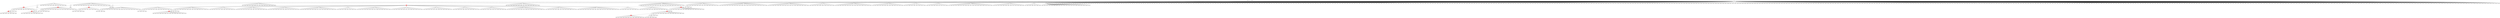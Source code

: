 digraph g {
	"58" -> "59";
	"59" [color=indianred1, style=filled, label="31"];
	"57" -> "58";
	"58" [label="11"];
	"56" -> "57";
	"57" [color=indianred1, style=filled, label="2"];
	"55" -> "56";
	"56" [label="31"];
	"47" -> "48";
	"48" [color=indianred1, style=filled, label="39"];
	"46" -> "47";
	"47" [label="8"];
	"46" -> "49";
	"49" [label="38"];
	"45" -> "46";
	"46" [color=indianred1, style=filled, label="16"];
	"44" -> "45";
	"45" [label="39"];
	"40" -> "41";
	"41" [label="1"];
	"39" -> "40";
	"40" [color=indianred1, style=filled, label="49"];
	"38" -> "39";
	"39" [label="13"];
	"35" -> "36";
	"36" [label="36"];
	"26" -> "27";
	"27" [label="35"];
	"16" -> "17";
	"17" [color=indianred1, style=filled, label="20"];
	"15" -> "16";
	"16" [label="6"];
	"14" -> "15";
	"15" [label="20"];
	"14" -> "18";
	"18" [label="14"];
	"14" -> "19";
	"19" [label="9"];
	"14" -> "20";
	"20" [label="33"];
	"14" -> "21";
	"21" [label="47"];
	"14" -> "22";
	"22" [label="26"];
	"14" -> "23";
	"23" [label="46"];
	"14" -> "24";
	"24" [label="17"];
	"14" -> "25";
	"25" [label="44"];
	"14" -> "26";
	"26" [label="50"];
	"14" -> "28";
	"28" [label="22"];
	"14" -> "29";
	"29" [label="45"];
	"14" -> "30";
	"30" [label="43"];
	"14" -> "31";
	"31" [label="18"];
	"14" -> "32";
	"32" [label="28"];
	"14" -> "33";
	"33" [label="23"];
	"14" -> "34";
	"34" [label="29"];
	"14" -> "35";
	"35" [label="30"];
	"13" -> "14";
	"14" [color=indianred1, style=filled, label="27"];
	"10" -> "11";
	"11" [color=indianred1, style=filled, label="37"];
	"10" -> "12";
	"12" [label="42"];
	"9" -> "10";
	"10" [label="4"];
	"8" -> "9";
	"9" [color=indianred1, style=filled, label="5"];
	"7" -> "8";
	"8" [label="37"];
	"6" -> "7";
	"7" [color=indianred1, style=filled, label="19"];
	"5" -> "6";
	"6" [label="5"];
	"3" -> "4";
	"4" [label="7"];
	"0" -> "1";
	"1" [label="48"];
	"0" -> "2";
	"2" [label="24"];
	"0" -> "3";
	"3" [label="12"];
	"0" -> "5";
	"5" [label="19"];
	"0" -> "13";
	"13" [label="27"];
	"0" -> "37";
	"37" [label="21"];
	"0" -> "38";
	"38" [label="49"];
	"0" -> "42";
	"42" [label="41"];
	"0" -> "43";
	"43" [label="25"];
	"0" -> "44";
	"44" [label="16"];
	"0" -> "50";
	"50" [label="3"];
	"0" -> "51";
	"51" [label="34"];
	"0" -> "52";
	"52" [label="40"];
	"0" -> "53";
	"53" [label="32"];
	"0" -> "54";
	"54" [label="15"];
	"0" -> "55";
	"55" [label="2"];
	"0" -> "60";
	"60" [label="10"];
	"0" [label="germline"];
	"0" -> "cell1";
	"cell1" [shape=box];
	"54" -> "cell2";
	"cell2" [shape=box];
	"0" -> "cell3";
	"cell3" [shape=box];
	"43" -> "cell4";
	"cell4" [shape=box];
	"8" -> "cell5";
	"cell5" [shape=box];
	"0" -> "cell6";
	"cell6" [shape=box];
	"0" -> "cell7";
	"cell7" [shape=box];
	"2" -> "cell8";
	"cell8" [shape=box];
	"0" -> "cell9";
	"cell9" [shape=box];
	"0" -> "cell10";
	"cell10" [shape=box];
	"0" -> "cell11";
	"cell11" [shape=box];
	"0" -> "cell12";
	"cell12" [shape=box];
	"0" -> "cell13";
	"cell13" [shape=box];
	"2" -> "cell14";
	"cell14" [shape=box];
	"0" -> "cell15";
	"cell15" [shape=box];
	"19" -> "cell16";
	"cell16" [shape=box];
	"24" -> "cell17";
	"cell17" [shape=box];
	"23" -> "cell18";
	"cell18" [shape=box];
	"9" -> "cell19";
	"cell19" [shape=box];
	"18" -> "cell20";
	"cell20" [shape=box];
	"31" -> "cell21";
	"cell21" [shape=box];
	"11" -> "cell22";
	"cell22" [shape=box];
	"12" -> "cell23";
	"cell23" [shape=box];
	"19" -> "cell24";
	"cell24" [shape=box];
	"0" -> "cell25";
	"cell25" [shape=box];
	"30" -> "cell26";
	"cell26" [shape=box];
	"0" -> "cell27";
	"cell27" [shape=box];
	"18" -> "cell28";
	"cell28" [shape=box];
	"0" -> "cell29";
	"cell29" [shape=box];
	"0" -> "cell30";
	"cell30" [shape=box];
	"0" -> "cell31";
	"cell31" [shape=box];
	"0" -> "cell32";
	"cell32" [shape=box];
	"5" -> "cell33";
	"cell33" [shape=box];
	"0" -> "cell34";
	"cell34" [shape=box];
	"35" -> "cell35";
	"cell35" [shape=box];
	"0" -> "cell36";
	"cell36" [shape=box];
	"0" -> "cell37";
	"cell37" [shape=box];
	"0" -> "cell38";
	"cell38" [shape=box];
	"0" -> "cell39";
	"cell39" [shape=box];
	"30" -> "cell40";
	"cell40" [shape=box];
	"0" -> "cell41";
	"cell41" [shape=box];
	"0" -> "cell42";
	"cell42" [shape=box];
	"0" -> "cell43";
	"cell43" [shape=box];
	"15" -> "cell44";
	"cell44" [shape=box];
	"50" -> "cell45";
	"cell45" [shape=box];
	"0" -> "cell46";
	"cell46" [shape=box];
	"0" -> "cell47";
	"cell47" [shape=box];
	"0" -> "cell48";
	"cell48" [shape=box];
	"53" -> "cell49";
	"cell49" [shape=box];
	"29" -> "cell50";
	"cell50" [shape=box];
	"0" -> "cell51";
	"cell51" [shape=box];
	"24" -> "cell52";
	"cell52" [shape=box];
	"0" -> "cell53";
	"cell53" [shape=box];
	"0" -> "cell54";
	"cell54" [shape=box];
	"36" -> "cell55";
	"cell55" [shape=box];
	"30" -> "cell56";
	"cell56" [shape=box];
	"0" -> "cell57";
	"cell57" [shape=box];
	"51" -> "cell58";
	"cell58" [shape=box];
	"0" -> "cell59";
	"cell59" [shape=box];
	"0" -> "cell60";
	"cell60" [shape=box];
	"0" -> "cell61";
	"cell61" [shape=box];
	"0" -> "cell62";
	"cell62" [shape=box];
	"34" -> "cell63";
	"cell63" [shape=box];
	"0" -> "cell64";
	"cell64" [shape=box];
	"0" -> "cell65";
	"cell65" [shape=box];
	"17" -> "cell66";
	"cell66" [shape=box];
	"18" -> "cell67";
	"cell67" [shape=box];
	"60" -> "cell68";
	"cell68" [shape=box];
	"47" -> "cell69";
	"cell69" [shape=box];
	"0" -> "cell70";
	"cell70" [shape=box];
	"52" -> "cell71";
	"cell71" [shape=box];
	"0" -> "cell72";
	"cell72" [shape=box];
	"5" -> "cell73";
	"cell73" [shape=box];
	"3" -> "cell74";
	"cell74" [shape=box];
	"34" -> "cell75";
	"cell75" [shape=box];
	"0" -> "cell76";
	"cell76" [shape=box];
	"0" -> "cell77";
	"cell77" [shape=box];
	"38" -> "cell78";
	"cell78" [shape=box];
	"42" -> "cell79";
	"cell79" [shape=box];
	"44" -> "cell80";
	"cell80" [shape=box];
	"0" -> "cell81";
	"cell81" [shape=box];
	"0" -> "cell82";
	"cell82" [shape=box];
	"0" -> "cell83";
	"cell83" [shape=box];
	"17" -> "cell84";
	"cell84" [shape=box];
	"0" -> "cell85";
	"cell85" [shape=box];
	"52" -> "cell86";
	"cell86" [shape=box];
	"0" -> "cell87";
	"cell87" [shape=box];
	"21" -> "cell88";
	"cell88" [shape=box];
	"0" -> "cell89";
	"cell89" [shape=box];
	"16" -> "cell90";
	"cell90" [shape=box];
	"30" -> "cell91";
	"cell91" [shape=box];
	"21" -> "cell92";
	"cell92" [shape=box];
	"57" -> "cell93";
	"cell93" [shape=box];
	"0" -> "cell94";
	"cell94" [shape=box];
	"42" -> "cell95";
	"cell95" [shape=box];
	"31" -> "cell96";
	"cell96" [shape=box];
	"13" -> "cell97";
	"cell97" [shape=box];
	"0" -> "cell98";
	"cell98" [shape=box];
	"26" -> "cell99";
	"cell99" [shape=box];
	"0" -> "cell100";
	"cell100" [shape=box];
	"5" -> "cell101";
	"cell101" [shape=box];
	"5" -> "cell102";
	"cell102" [shape=box];
	"0" -> "cell103";
	"cell103" [shape=box];
	"16" -> "cell104";
	"cell104" [shape=box];
	"23" -> "cell105";
	"cell105" [shape=box];
	"0" -> "cell106";
	"cell106" [shape=box];
	"16" -> "cell107";
	"cell107" [shape=box];
	"32" -> "cell108";
	"cell108" [shape=box];
	"60" -> "cell109";
	"cell109" [shape=box];
	"1" -> "cell110";
	"cell110" [shape=box];
	"13" -> "cell111";
	"cell111" [shape=box];
	"53" -> "cell112";
	"cell112" [shape=box];
	"31" -> "cell113";
	"cell113" [shape=box];
	"15" -> "cell114";
	"cell114" [shape=box];
	"0" -> "cell115";
	"cell115" [shape=box];
	"0" -> "cell116";
	"cell116" [shape=box];
	"0" -> "cell117";
	"cell117" [shape=box];
	"35" -> "cell118";
	"cell118" [shape=box];
	"0" -> "cell119";
	"cell119" [shape=box];
	"22" -> "cell120";
	"cell120" [shape=box];
	"27" -> "cell121";
	"cell121" [shape=box];
	"48" -> "cell122";
	"cell122" [shape=box];
	"0" -> "cell123";
	"cell123" [shape=box];
	"1" -> "cell124";
	"cell124" [shape=box];
	"60" -> "cell125";
	"cell125" [shape=box];
	"0" -> "cell126";
	"cell126" [shape=box];
	"0" -> "cell127";
	"cell127" [shape=box];
	"0" -> "cell128";
	"cell128" [shape=box];
	"0" -> "cell129";
	"cell129" [shape=box];
	"0" -> "cell130";
	"cell130" [shape=box];
	"19" -> "cell131";
	"cell131" [shape=box];
	"23" -> "cell132";
	"cell132" [shape=box];
	"0" -> "cell133";
	"cell133" [shape=box];
	"43" -> "cell134";
	"cell134" [shape=box];
	"5" -> "cell135";
	"cell135" [shape=box];
	"0" -> "cell136";
	"cell136" [shape=box];
	"0" -> "cell137";
	"cell137" [shape=box];
	"0" -> "cell138";
	"cell138" [shape=box];
	"0" -> "cell139";
	"cell139" [shape=box];
	"19" -> "cell140";
	"cell140" [shape=box];
	"46" -> "cell141";
	"cell141" [shape=box];
	"52" -> "cell142";
	"cell142" [shape=box];
	"0" -> "cell143";
	"cell143" [shape=box];
	"26" -> "cell144";
	"cell144" [shape=box];
	"0" -> "cell145";
	"cell145" [shape=box];
	"20" -> "cell146";
	"cell146" [shape=box];
	"0" -> "cell147";
	"cell147" [shape=box];
	"9" -> "cell148";
	"cell148" [shape=box];
	"0" -> "cell149";
	"cell149" [shape=box];
	"0" -> "cell150";
	"cell150" [shape=box];
	"0" -> "cell151";
	"cell151" [shape=box];
	"7" -> "cell152";
	"cell152" [shape=box];
	"60" -> "cell153";
	"cell153" [shape=box];
	"0" -> "cell154";
	"cell154" [shape=box];
	"0" -> "cell155";
	"cell155" [shape=box];
	"0" -> "cell156";
	"cell156" [shape=box];
	"34" -> "cell157";
	"cell157" [shape=box];
	"48" -> "cell158";
	"cell158" [shape=box];
	"0" -> "cell159";
	"cell159" [shape=box];
	"0" -> "cell160";
	"cell160" [shape=box];
	"58" -> "cell161";
	"cell161" [shape=box];
	"0" -> "cell162";
	"cell162" [shape=box];
	"46" -> "cell163";
	"cell163" [shape=box];
	"60" -> "cell164";
	"cell164" [shape=box];
	"23" -> "cell165";
	"cell165" [shape=box];
	"35" -> "cell166";
	"cell166" [shape=box];
	"0" -> "cell167";
	"cell167" [shape=box];
	"29" -> "cell168";
	"cell168" [shape=box];
	"32" -> "cell169";
	"cell169" [shape=box];
	"0" -> "cell170";
	"cell170" [shape=box];
	"11" -> "cell171";
	"cell171" [shape=box];
	"30" -> "cell172";
	"cell172" [shape=box];
	"44" -> "cell173";
	"cell173" [shape=box];
	"0" -> "cell174";
	"cell174" [shape=box];
	"50" -> "cell175";
	"cell175" [shape=box];
	"19" -> "cell176";
	"cell176" [shape=box];
	"29" -> "cell177";
	"cell177" [shape=box];
	"1" -> "cell178";
	"cell178" [shape=box];
	"0" -> "cell179";
	"cell179" [shape=box];
	"37" -> "cell180";
	"cell180" [shape=box];
	"53" -> "cell181";
	"cell181" [shape=box];
	"0" -> "cell182";
	"cell182" [shape=box];
	"22" -> "cell183";
	"cell183" [shape=box];
	"25" -> "cell184";
	"cell184" [shape=box];
	"60" -> "cell185";
	"cell185" [shape=box];
	"0" -> "cell186";
	"cell186" [shape=box];
	"20" -> "cell187";
	"cell187" [shape=box];
	"0" -> "cell188";
	"cell188" [shape=box];
	"0" -> "cell189";
	"cell189" [shape=box];
	"0" -> "cell190";
	"cell190" [shape=box];
	"51" -> "cell191";
	"cell191" [shape=box];
	"0" -> "cell192";
	"cell192" [shape=box];
	"0" -> "cell193";
	"cell193" [shape=box];
	"0" -> "cell194";
	"cell194" [shape=box];
	"12" -> "cell195";
	"cell195" [shape=box];
	"55" -> "cell196";
	"cell196" [shape=box];
	"0" -> "cell197";
	"cell197" [shape=box];
	"0" -> "cell198";
	"cell198" [shape=box];
	"59" -> "cell199";
	"cell199" [shape=box];
	"0" -> "cell200";
	"cell200" [shape=box];
	"31" -> "cell201";
	"cell201" [shape=box];
	"0" -> "cell202";
	"cell202" [shape=box];
	"15" -> "cell203";
	"cell203" [shape=box];
	"35" -> "cell204";
	"cell204" [shape=box];
	"38" -> "cell205";
	"cell205" [shape=box];
	"0" -> "cell206";
	"cell206" [shape=box];
	"24" -> "cell207";
	"cell207" [shape=box];
	"0" -> "cell208";
	"cell208" [shape=box];
	"21" -> "cell209";
	"cell209" [shape=box];
	"44" -> "cell210";
	"cell210" [shape=box];
	"0" -> "cell211";
	"cell211" [shape=box];
	"52" -> "cell212";
	"cell212" [shape=box];
	"0" -> "cell213";
	"cell213" [shape=box];
	"35" -> "cell214";
	"cell214" [shape=box];
	"0" -> "cell215";
	"cell215" [shape=box];
	"0" -> "cell216";
	"cell216" [shape=box];
	"0" -> "cell217";
	"cell217" [shape=box];
	"0" -> "cell218";
	"cell218" [shape=box];
	"0" -> "cell219";
	"cell219" [shape=box];
	"0" -> "cell220";
	"cell220" [shape=box];
	"18" -> "cell221";
	"cell221" [shape=box];
	"0" -> "cell222";
	"cell222" [shape=box];
	"0" -> "cell223";
	"cell223" [shape=box];
	"5" -> "cell224";
	"cell224" [shape=box];
	"0" -> "cell225";
	"cell225" [shape=box];
	"0" -> "cell226";
	"cell226" [shape=box];
	"0" -> "cell227";
	"cell227" [shape=box];
	"20" -> "cell228";
	"cell228" [shape=box];
	"40" -> "cell229";
	"cell229" [shape=box];
	"0" -> "cell230";
	"cell230" [shape=box];
	"9" -> "cell231";
	"cell231" [shape=box];
	"0" -> "cell232";
	"cell232" [shape=box];
	"0" -> "cell233";
	"cell233" [shape=box];
	"0" -> "cell234";
	"cell234" [shape=box];
	"40" -> "cell235";
	"cell235" [shape=box];
	"26" -> "cell236";
	"cell236" [shape=box];
	"0" -> "cell237";
	"cell237" [shape=box];
	"0" -> "cell238";
	"cell238" [shape=box];
	"34" -> "cell239";
	"cell239" [shape=box];
	"30" -> "cell240";
	"cell240" [shape=box];
	"0" -> "cell241";
	"cell241" [shape=box];
	"32" -> "cell242";
	"cell242" [shape=box];
	"0" -> "cell243";
	"cell243" [shape=box];
	"0" -> "cell244";
	"cell244" [shape=box];
	"0" -> "cell245";
	"cell245" [shape=box];
	"0" -> "cell246";
	"cell246" [shape=box];
	"0" -> "cell247";
	"cell247" [shape=box];
	"30" -> "cell248";
	"cell248" [shape=box];
	"0" -> "cell249";
	"cell249" [shape=box];
	"0" -> "cell250";
	"cell250" [shape=box];
	"0" -> "cell251";
	"cell251" [shape=box];
	"0" -> "cell252";
	"cell252" [shape=box];
	"0" -> "cell253";
	"cell253" [shape=box];
	"3" -> "cell254";
	"cell254" [shape=box];
	"2" -> "cell255";
	"cell255" [shape=box];
	"26" -> "cell256";
	"cell256" [shape=box];
	"7" -> "cell257";
	"cell257" [shape=box];
	"24" -> "cell258";
	"cell258" [shape=box];
	"15" -> "cell259";
	"cell259" [shape=box];
	"0" -> "cell260";
	"cell260" [shape=box];
	"7" -> "cell261";
	"cell261" [shape=box];
	"0" -> "cell262";
	"cell262" [shape=box];
	"0" -> "cell263";
	"cell263" [shape=box];
	"9" -> "cell264";
	"cell264" [shape=box];
	"0" -> "cell265";
	"cell265" [shape=box];
	"0" -> "cell266";
	"cell266" [shape=box];
	"0" -> "cell267";
	"cell267" [shape=box];
	"0" -> "cell268";
	"cell268" [shape=box];
	"0" -> "cell269";
	"cell269" [shape=box];
	"0" -> "cell270";
	"cell270" [shape=box];
	"0" -> "cell271";
	"cell271" [shape=box];
	"1" -> "cell272";
	"cell272" [shape=box];
	"17" -> "cell273";
	"cell273" [shape=box];
	"0" -> "cell274";
	"cell274" [shape=box];
	"33" -> "cell275";
	"cell275" [shape=box];
	"0" -> "cell276";
	"cell276" [shape=box];
	"18" -> "cell277";
	"cell277" [shape=box];
	"0" -> "cell278";
	"cell278" [shape=box];
	"30" -> "cell279";
	"cell279" [shape=box];
	"33" -> "cell280";
	"cell280" [shape=box];
	"0" -> "cell281";
	"cell281" [shape=box];
	"0" -> "cell282";
	"cell282" [shape=box];
	"17" -> "cell283";
	"cell283" [shape=box];
	"0" -> "cell284";
	"cell284" [shape=box];
	"25" -> "cell285";
	"cell285" [shape=box];
	"0" -> "cell286";
	"cell286" [shape=box];
	"2" -> "cell287";
	"cell287" [shape=box];
	"57" -> "cell288";
	"cell288" [shape=box];
	"0" -> "cell289";
	"cell289" [shape=box];
	"0" -> "cell290";
	"cell290" [shape=box];
	"19" -> "cell291";
	"cell291" [shape=box];
	"23" -> "cell292";
	"cell292" [shape=box];
	"0" -> "cell293";
	"cell293" [shape=box];
	"6" -> "cell294";
	"cell294" [shape=box];
	"0" -> "cell295";
	"cell295" [shape=box];
	"52" -> "cell296";
	"cell296" [shape=box];
	"0" -> "cell297";
	"cell297" [shape=box];
	"46" -> "cell298";
	"cell298" [shape=box];
	"0" -> "cell299";
	"cell299" [shape=box];
	"9" -> "cell300";
	"cell300" [shape=box];
	"40" -> "cell301";
	"cell301" [shape=box];
	"28" -> "cell302";
	"cell302" [shape=box];
	"7" -> "cell303";
	"cell303" [shape=box];
	"51" -> "cell304";
	"cell304" [shape=box];
	"0" -> "cell305";
	"cell305" [shape=box];
	"50" -> "cell306";
	"cell306" [shape=box];
	"11" -> "cell307";
	"cell307" [shape=box];
	"0" -> "cell308";
	"cell308" [shape=box];
	"0" -> "cell309";
	"cell309" [shape=box];
	"0" -> "cell310";
	"cell310" [shape=box];
	"0" -> "cell311";
	"cell311" [shape=box];
	"0" -> "cell312";
	"cell312" [shape=box];
	"50" -> "cell313";
	"cell313" [shape=box];
	"55" -> "cell314";
	"cell314" [shape=box];
	"0" -> "cell315";
	"cell315" [shape=box];
	"13" -> "cell316";
	"cell316" [shape=box];
	"0" -> "cell317";
	"cell317" [shape=box];
	"0" -> "cell318";
	"cell318" [shape=box];
	"0" -> "cell319";
	"cell319" [shape=box];
	"0" -> "cell320";
	"cell320" [shape=box];
	"17" -> "cell321";
	"cell321" [shape=box];
	"0" -> "cell322";
	"cell322" [shape=box];
	"19" -> "cell323";
	"cell323" [shape=box];
	"11" -> "cell324";
	"cell324" [shape=box];
	"53" -> "cell325";
	"cell325" [shape=box];
	"0" -> "cell326";
	"cell326" [shape=box];
	"22" -> "cell327";
	"cell327" [shape=box];
	"0" -> "cell328";
	"cell328" [shape=box];
	"11" -> "cell329";
	"cell329" [shape=box];
	"13" -> "cell330";
	"cell330" [shape=box];
	"19" -> "cell331";
	"cell331" [shape=box];
	"0" -> "cell332";
	"cell332" [shape=box];
	"51" -> "cell333";
	"cell333" [shape=box];
	"35" -> "cell334";
	"cell334" [shape=box];
	"16" -> "cell335";
	"cell335" [shape=box];
	"0" -> "cell336";
	"cell336" [shape=box];
	"26" -> "cell337";
	"cell337" [shape=box];
	"0" -> "cell338";
	"cell338" [shape=box];
	"57" -> "cell339";
	"cell339" [shape=box];
	"34" -> "cell340";
	"cell340" [shape=box];
	"52" -> "cell341";
	"cell341" [shape=box];
	"0" -> "cell342";
	"cell342" [shape=box];
	"28" -> "cell343";
	"cell343" [shape=box];
	"0" -> "cell344";
	"cell344" [shape=box];
	"5" -> "cell345";
	"cell345" [shape=box];
	"7" -> "cell346";
	"cell346" [shape=box];
	"19" -> "cell347";
	"cell347" [shape=box];
	"46" -> "cell348";
	"cell348" [shape=box];
	"42" -> "cell349";
	"cell349" [shape=box];
	"41" -> "cell350";
	"cell350" [shape=box];
	"0" -> "cell351";
	"cell351" [shape=box];
	"25" -> "cell352";
	"cell352" [shape=box];
	"0" -> "cell353";
	"cell353" [shape=box];
	"0" -> "cell354";
	"cell354" [shape=box];
	"0" -> "cell355";
	"cell355" [shape=box];
	"17" -> "cell356";
	"cell356" [shape=box];
	"49" -> "cell357";
	"cell357" [shape=box];
	"0" -> "cell358";
	"cell358" [shape=box];
	"0" -> "cell359";
	"cell359" [shape=box];
	"44" -> "cell360";
	"cell360" [shape=box];
	"0" -> "cell361";
	"cell361" [shape=box];
	"0" -> "cell362";
	"cell362" [shape=box];
	"2" -> "cell363";
	"cell363" [shape=box];
	"0" -> "cell364";
	"cell364" [shape=box];
	"60" -> "cell365";
	"cell365" [shape=box];
	"0" -> "cell366";
	"cell366" [shape=box];
	"25" -> "cell367";
	"cell367" [shape=box];
	"0" -> "cell368";
	"cell368" [shape=box];
	"0" -> "cell369";
	"cell369" [shape=box];
	"0" -> "cell370";
	"cell370" [shape=box];
	"55" -> "cell371";
	"cell371" [shape=box];
	"0" -> "cell372";
	"cell372" [shape=box];
	"3" -> "cell373";
	"cell373" [shape=box];
	"55" -> "cell374";
	"cell374" [shape=box];
	"10" -> "cell375";
	"cell375" [shape=box];
	"60" -> "cell376";
	"cell376" [shape=box];
	"60" -> "cell377";
	"cell377" [shape=box];
	"55" -> "cell378";
	"cell378" [shape=box];
	"0" -> "cell379";
	"cell379" [shape=box];
	"0" -> "cell380";
	"cell380" [shape=box];
	"0" -> "cell381";
	"cell381" [shape=box];
	"0" -> "cell382";
	"cell382" [shape=box];
	"20" -> "cell383";
	"cell383" [shape=box];
	"0" -> "cell384";
	"cell384" [shape=box];
	"44" -> "cell385";
	"cell385" [shape=box];
	"0" -> "cell386";
	"cell386" [shape=box];
	"0" -> "cell387";
	"cell387" [shape=box];
	"9" -> "cell388";
	"cell388" [shape=box];
	"0" -> "cell389";
	"cell389" [shape=box];
	"0" -> "cell390";
	"cell390" [shape=box];
	"7" -> "cell391";
	"cell391" [shape=box];
	"23" -> "cell392";
	"cell392" [shape=box];
	"0" -> "cell393";
	"cell393" [shape=box];
	"53" -> "cell394";
	"cell394" [shape=box];
	"7" -> "cell395";
	"cell395" [shape=box];
	"28" -> "cell396";
	"cell396" [shape=box];
	"2" -> "cell397";
	"cell397" [shape=box];
	"7" -> "cell398";
	"cell398" [shape=box];
	"30" -> "cell399";
	"cell399" [shape=box];
	"43" -> "cell400";
	"cell400" [shape=box];
	"0" -> "cell401";
	"cell401" [shape=box];
	"20" -> "cell402";
	"cell402" [shape=box];
	"0" -> "cell403";
	"cell403" [shape=box];
	"11" -> "cell404";
	"cell404" [shape=box];
	"33" -> "cell405";
	"cell405" [shape=box];
	"37" -> "cell406";
	"cell406" [shape=box];
	"0" -> "cell407";
	"cell407" [shape=box];
	"46" -> "cell408";
	"cell408" [shape=box];
	"3" -> "cell409";
	"cell409" [shape=box];
	"0" -> "cell410";
	"cell410" [shape=box];
	"0" -> "cell411";
	"cell411" [shape=box];
	"1" -> "cell412";
	"cell412" [shape=box];
	"0" -> "cell413";
	"cell413" [shape=box];
	"0" -> "cell414";
	"cell414" [shape=box];
	"0" -> "cell415";
	"cell415" [shape=box];
	"0" -> "cell416";
	"cell416" [shape=box];
	"0" -> "cell417";
	"cell417" [shape=box];
	"0" -> "cell418";
	"cell418" [shape=box];
	"0" -> "cell419";
	"cell419" [shape=box];
	"0" -> "cell420";
	"cell420" [shape=box];
	"0" -> "cell421";
	"cell421" [shape=box];
	"32" -> "cell422";
	"cell422" [shape=box];
	"0" -> "cell423";
	"cell423" [shape=box];
	"0" -> "cell424";
	"cell424" [shape=box];
	"0" -> "cell425";
	"cell425" [shape=box];
	"0" -> "cell426";
	"cell426" [shape=box];
	"11" -> "cell427";
	"cell427" [shape=box];
	"34" -> "cell428";
	"cell428" [shape=box];
	"32" -> "cell429";
	"cell429" [shape=box];
	"0" -> "cell430";
	"cell430" [shape=box];
	"52" -> "cell431";
	"cell431" [shape=box];
	"0" -> "cell432";
	"cell432" [shape=box];
	"0" -> "cell433";
	"cell433" [shape=box];
	"56" -> "cell434";
	"cell434" [shape=box];
	"0" -> "cell435";
	"cell435" [shape=box];
	"0" -> "cell436";
	"cell436" [shape=box];
	"0" -> "cell437";
	"cell437" [shape=box];
	"0" -> "cell438";
	"cell438" [shape=box];
	"0" -> "cell439";
	"cell439" [shape=box];
	"0" -> "cell440";
	"cell440" [shape=box];
	"60" -> "cell441";
	"cell441" [shape=box];
	"0" -> "cell442";
	"cell442" [shape=box];
	"0" -> "cell443";
	"cell443" [shape=box];
	"0" -> "cell444";
	"cell444" [shape=box];
	"43" -> "cell445";
	"cell445" [shape=box];
	"43" -> "cell446";
	"cell446" [shape=box];
	"0" -> "cell447";
	"cell447" [shape=box];
	"2" -> "cell448";
	"cell448" [shape=box];
	"0" -> "cell449";
	"cell449" [shape=box];
	"55" -> "cell450";
	"cell450" [shape=box];
	"1" -> "cell451";
	"cell451" [shape=box];
	"50" -> "cell452";
	"cell452" [shape=box];
	"0" -> "cell453";
	"cell453" [shape=box];
	"0" -> "cell454";
	"cell454" [shape=box];
	"26" -> "cell455";
	"cell455" [shape=box];
	"53" -> "cell456";
	"cell456" [shape=box];
	"0" -> "cell457";
	"cell457" [shape=box];
	"0" -> "cell458";
	"cell458" [shape=box];
	"35" -> "cell459";
	"cell459" [shape=box];
	"13" -> "cell460";
	"cell460" [shape=box];
	"32" -> "cell461";
	"cell461" [shape=box];
	"0" -> "cell462";
	"cell462" [shape=box];
	"0" -> "cell463";
	"cell463" [shape=box];
	"0" -> "cell464";
	"cell464" [shape=box];
	"54" -> "cell465";
	"cell465" [shape=box];
	"0" -> "cell466";
	"cell466" [shape=box];
	"0" -> "cell467";
	"cell467" [shape=box];
	"0" -> "cell468";
	"cell468" [shape=box];
	"43" -> "cell469";
	"cell469" [shape=box];
	"0" -> "cell470";
	"cell470" [shape=box];
	"0" -> "cell471";
	"cell471" [shape=box];
	"30" -> "cell472";
	"cell472" [shape=box];
	"0" -> "cell473";
	"cell473" [shape=box];
	"17" -> "cell474";
	"cell474" [shape=box];
	"60" -> "cell475";
	"cell475" [shape=box];
	"9" -> "cell476";
	"cell476" [shape=box];
	"0" -> "cell477";
	"cell477" [shape=box];
	"0" -> "cell478";
	"cell478" [shape=box];
	"0" -> "cell479";
	"cell479" [shape=box];
	"0" -> "cell480";
	"cell480" [shape=box];
	"15" -> "cell481";
	"cell481" [shape=box];
	"0" -> "cell482";
	"cell482" [shape=box];
	"0" -> "cell483";
	"cell483" [shape=box];
	"0" -> "cell484";
	"cell484" [shape=box];
	"22" -> "cell485";
	"cell485" [shape=box];
	"0" -> "cell486";
	"cell486" [shape=box];
	"9" -> "cell487";
	"cell487" [shape=box];
	"55" -> "cell488";
	"cell488" [shape=box];
	"15" -> "cell489";
	"cell489" [shape=box];
	"0" -> "cell490";
	"cell490" [shape=box];
	"31" -> "cell491";
	"cell491" [shape=box];
	"0" -> "cell492";
	"cell492" [shape=box];
	"0" -> "cell493";
	"cell493" [shape=box];
	"23" -> "cell494";
	"cell494" [shape=box];
	"0" -> "cell495";
	"cell495" [shape=box];
	"0" -> "cell496";
	"cell496" [shape=box];
	"36" -> "cell497";
	"cell497" [shape=box];
	"26" -> "cell498";
	"cell498" [shape=box];
	"51" -> "cell499";
	"cell499" [shape=box];
	"49" -> "cell500";
	"cell500" [shape=box];
	"60" -> "cell501";
	"cell501" [shape=box];
	"31" -> "cell502";
	"cell502" [shape=box];
	"0" -> "cell503";
	"cell503" [shape=box];
	"38" -> "cell504";
	"cell504" [shape=box];
	"0" -> "cell505";
	"cell505" [shape=box];
	"0" -> "cell506";
	"cell506" [shape=box];
	"25" -> "cell507";
	"cell507" [shape=box];
	"0" -> "cell508";
	"cell508" [shape=box];
	"0" -> "cell509";
	"cell509" [shape=box];
	"25" -> "cell510";
	"cell510" [shape=box];
	"0" -> "cell511";
	"cell511" [shape=box];
	"0" -> "cell512";
	"cell512" [shape=box];
	"43" -> "cell513";
	"cell513" [shape=box];
	"0" -> "cell514";
	"cell514" [shape=box];
	"0" -> "cell515";
	"cell515" [shape=box];
	"0" -> "cell516";
	"cell516" [shape=box];
	"40" -> "cell517";
	"cell517" [shape=box];
	"0" -> "cell518";
	"cell518" [shape=box];
	"39" -> "cell519";
	"cell519" [shape=box];
	"28" -> "cell520";
	"cell520" [shape=box];
	"29" -> "cell521";
	"cell521" [shape=box];
	"15" -> "cell522";
	"cell522" [shape=box];
	"0" -> "cell523";
	"cell523" [shape=box];
	"0" -> "cell524";
	"cell524" [shape=box];
	"20" -> "cell525";
	"cell525" [shape=box];
	"0" -> "cell526";
	"cell526" [shape=box];
	"0" -> "cell527";
	"cell527" [shape=box];
	"0" -> "cell528";
	"cell528" [shape=box];
	"0" -> "cell529";
	"cell529" [shape=box];
	"32" -> "cell530";
	"cell530" [shape=box];
	"28" -> "cell531";
	"cell531" [shape=box];
	"7" -> "cell532";
	"cell532" [shape=box];
	"0" -> "cell533";
	"cell533" [shape=box];
	"0" -> "cell534";
	"cell534" [shape=box];
	"33" -> "cell535";
	"cell535" [shape=box];
	"35" -> "cell536";
	"cell536" [shape=box];
	"7" -> "cell537";
	"cell537" [shape=box];
	"42" -> "cell538";
	"cell538" [shape=box];
	"0" -> "cell539";
	"cell539" [shape=box];
	"0" -> "cell540";
	"cell540" [shape=box];
	"0" -> "cell541";
	"cell541" [shape=box];
	"32" -> "cell542";
	"cell542" [shape=box];
	"0" -> "cell543";
	"cell543" [shape=box];
	"28" -> "cell544";
	"cell544" [shape=box];
	"0" -> "cell545";
	"cell545" [shape=box];
	"0" -> "cell546";
	"cell546" [shape=box];
	"23" -> "cell547";
	"cell547" [shape=box];
	"27" -> "cell548";
	"cell548" [shape=box];
	"0" -> "cell549";
	"cell549" [shape=box];
	"52" -> "cell550";
	"cell550" [shape=box];
	"52" -> "cell551";
	"cell551" [shape=box];
	"29" -> "cell552";
	"cell552" [shape=box];
	"0" -> "cell553";
	"cell553" [shape=box];
	"43" -> "cell554";
	"cell554" [shape=box];
	"13" -> "cell555";
	"cell555" [shape=box];
	"43" -> "cell556";
	"cell556" [shape=box];
	"0" -> "cell557";
	"cell557" [shape=box];
	"59" -> "cell558";
	"cell558" [shape=box];
	"36" -> "cell559";
	"cell559" [shape=box];
	"0" -> "cell560";
	"cell560" [shape=box];
	"0" -> "cell561";
	"cell561" [shape=box];
	"43" -> "cell562";
	"cell562" [shape=box];
	"9" -> "cell563";
	"cell563" [shape=box];
	"0" -> "cell564";
	"cell564" [shape=box];
	"0" -> "cell565";
	"cell565" [shape=box];
	"34" -> "cell566";
	"cell566" [shape=box];
	"0" -> "cell567";
	"cell567" [shape=box];
	"0" -> "cell568";
	"cell568" [shape=box];
	"54" -> "cell569";
	"cell569" [shape=box];
	"49" -> "cell570";
	"cell570" [shape=box];
	"0" -> "cell571";
	"cell571" [shape=box];
	"44" -> "cell572";
	"cell572" [shape=box];
	"0" -> "cell573";
	"cell573" [shape=box];
	"0" -> "cell574";
	"cell574" [shape=box];
	"0" -> "cell575";
	"cell575" [shape=box];
	"1" -> "cell576";
	"cell576" [shape=box];
	"52" -> "cell577";
	"cell577" [shape=box];
	"0" -> "cell578";
	"cell578" [shape=box];
	"5" -> "cell579";
	"cell579" [shape=box];
	"8" -> "cell580";
	"cell580" [shape=box];
	"53" -> "cell581";
	"cell581" [shape=box];
	"0" -> "cell582";
	"cell582" [shape=box];
	"0" -> "cell583";
	"cell583" [shape=box];
	"26" -> "cell584";
	"cell584" [shape=box];
	"25" -> "cell585";
	"cell585" [shape=box];
	"12" -> "cell586";
	"cell586" [shape=box];
	"3" -> "cell587";
	"cell587" [shape=box];
	"46" -> "cell588";
	"cell588" [shape=box];
	"0" -> "cell589";
	"cell589" [shape=box];
	"0" -> "cell590";
	"cell590" [shape=box];
	"0" -> "cell591";
	"cell591" [shape=box];
	"42" -> "cell592";
	"cell592" [shape=box];
	"59" -> "cell593";
	"cell593" [shape=box];
	"9" -> "cell594";
	"cell594" [shape=box];
	"23" -> "cell595";
	"cell595" [shape=box];
	"13" -> "cell596";
	"cell596" [shape=box];
	"11" -> "cell597";
	"cell597" [shape=box];
	"0" -> "cell598";
	"cell598" [shape=box];
	"57" -> "cell599";
	"cell599" [shape=box];
	"32" -> "cell600";
	"cell600" [shape=box];
	"0" -> "cell601";
	"cell601" [shape=box];
	"46" -> "cell602";
	"cell602" [shape=box];
	"44" -> "cell603";
	"cell603" [shape=box];
	"0" -> "cell604";
	"cell604" [shape=box];
	"48" -> "cell605";
	"cell605" [shape=box];
	"54" -> "cell606";
	"cell606" [shape=box];
	"54" -> "cell607";
	"cell607" [shape=box];
	"0" -> "cell608";
	"cell608" [shape=box];
	"21" -> "cell609";
	"cell609" [shape=box];
	"34" -> "cell610";
	"cell610" [shape=box];
	"1" -> "cell611";
	"cell611" [shape=box];
	"20" -> "cell612";
	"cell612" [shape=box];
	"0" -> "cell613";
	"cell613" [shape=box];
	"0" -> "cell614";
	"cell614" [shape=box];
	"0" -> "cell615";
	"cell615" [shape=box];
	"42" -> "cell616";
	"cell616" [shape=box];
	"38" -> "cell617";
	"cell617" [shape=box];
	"29" -> "cell618";
	"cell618" [shape=box];
	"38" -> "cell619";
	"cell619" [shape=box];
	"19" -> "cell620";
	"cell620" [shape=box];
	"25" -> "cell621";
	"cell621" [shape=box];
	"0" -> "cell622";
	"cell622" [shape=box];
	"0" -> "cell623";
	"cell623" [shape=box];
	"0" -> "cell624";
	"cell624" [shape=box];
	"0" -> "cell625";
	"cell625" [shape=box];
	"24" -> "cell626";
	"cell626" [shape=box];
	"33" -> "cell627";
	"cell627" [shape=box];
	"24" -> "cell628";
	"cell628" [shape=box];
	"0" -> "cell629";
	"cell629" [shape=box];
	"30" -> "cell630";
	"cell630" [shape=box];
	"55" -> "cell631";
	"cell631" [shape=box];
	"0" -> "cell632";
	"cell632" [shape=box];
	"0" -> "cell633";
	"cell633" [shape=box];
	"0" -> "cell634";
	"cell634" [shape=box];
	"35" -> "cell635";
	"cell635" [shape=box];
	"0" -> "cell636";
	"cell636" [shape=box];
	"0" -> "cell637";
	"cell637" [shape=box];
	"0" -> "cell638";
	"cell638" [shape=box];
	"0" -> "cell639";
	"cell639" [shape=box];
	"0" -> "cell640";
	"cell640" [shape=box];
	"52" -> "cell641";
	"cell641" [shape=box];
	"22" -> "cell642";
	"cell642" [shape=box];
	"21" -> "cell643";
	"cell643" [shape=box];
	"0" -> "cell644";
	"cell644" [shape=box];
	"0" -> "cell645";
	"cell645" [shape=box];
	"26" -> "cell646";
	"cell646" [shape=box];
	"55" -> "cell647";
	"cell647" [shape=box];
	"0" -> "cell648";
	"cell648" [shape=box];
	"0" -> "cell649";
	"cell649" [shape=box];
	"5" -> "cell650";
	"cell650" [shape=box];
	"3" -> "cell651";
	"cell651" [shape=box];
	"17" -> "cell652";
	"cell652" [shape=box];
	"0" -> "cell653";
	"cell653" [shape=box];
	"0" -> "cell654";
	"cell654" [shape=box];
	"0" -> "cell655";
	"cell655" [shape=box];
	"0" -> "cell656";
	"cell656" [shape=box];
	"0" -> "cell657";
	"cell657" [shape=box];
	"20" -> "cell658";
	"cell658" [shape=box];
	"0" -> "cell659";
	"cell659" [shape=box];
	"0" -> "cell660";
	"cell660" [shape=box];
	"53" -> "cell661";
	"cell661" [shape=box];
	"19" -> "cell662";
	"cell662" [shape=box];
	"0" -> "cell663";
	"cell663" [shape=box];
	"0" -> "cell664";
	"cell664" [shape=box];
	"0" -> "cell665";
	"cell665" [shape=box];
	"0" -> "cell666";
	"cell666" [shape=box];
	"0" -> "cell667";
	"cell667" [shape=box];
	"38" -> "cell668";
	"cell668" [shape=box];
	"0" -> "cell669";
	"cell669" [shape=box];
	"0" -> "cell670";
	"cell670" [shape=box];
	"3" -> "cell671";
	"cell671" [shape=box];
	"0" -> "cell672";
	"cell672" [shape=box];
	"0" -> "cell673";
	"cell673" [shape=box];
	"0" -> "cell674";
	"cell674" [shape=box];
	"0" -> "cell675";
	"cell675" [shape=box];
	"58" -> "cell676";
	"cell676" [shape=box];
	"24" -> "cell677";
	"cell677" [shape=box];
	"59" -> "cell678";
	"cell678" [shape=box];
	"0" -> "cell679";
	"cell679" [shape=box];
	"5" -> "cell680";
	"cell680" [shape=box];
	"0" -> "cell681";
	"cell681" [shape=box];
	"21" -> "cell682";
	"cell682" [shape=box];
	"57" -> "cell683";
	"cell683" [shape=box];
	"30" -> "cell684";
	"cell684" [shape=box];
	"0" -> "cell685";
	"cell685" [shape=box];
	"0" -> "cell686";
	"cell686" [shape=box];
	"0" -> "cell687";
	"cell687" [shape=box];
	"0" -> "cell688";
	"cell688" [shape=box];
	"0" -> "cell689";
	"cell689" [shape=box];
	"49" -> "cell690";
	"cell690" [shape=box];
	"0" -> "cell691";
	"cell691" [shape=box];
	"0" -> "cell692";
	"cell692" [shape=box];
	"0" -> "cell693";
	"cell693" [shape=box];
	"0" -> "cell694";
	"cell694" [shape=box];
	"0" -> "cell695";
	"cell695" [shape=box];
	"32" -> "cell696";
	"cell696" [shape=box];
	"0" -> "cell697";
	"cell697" [shape=box];
	"21" -> "cell698";
	"cell698" [shape=box];
	"44" -> "cell699";
	"cell699" [shape=box];
	"50" -> "cell700";
	"cell700" [shape=box];
	"0" -> "cell701";
	"cell701" [shape=box];
	"42" -> "cell702";
	"cell702" [shape=box];
	"2" -> "cell703";
	"cell703" [shape=box];
	"0" -> "cell704";
	"cell704" [shape=box];
	"0" -> "cell705";
	"cell705" [shape=box];
	"0" -> "cell706";
	"cell706" [shape=box];
	"53" -> "cell707";
	"cell707" [shape=box];
	"23" -> "cell708";
	"cell708" [shape=box];
	"0" -> "cell709";
	"cell709" [shape=box];
	"51" -> "cell710";
	"cell710" [shape=box];
	"0" -> "cell711";
	"cell711" [shape=box];
	"38" -> "cell712";
	"cell712" [shape=box];
	"0" -> "cell713";
	"cell713" [shape=box];
	"13" -> "cell714";
	"cell714" [shape=box];
	"0" -> "cell715";
	"cell715" [shape=box];
	"60" -> "cell716";
	"cell716" [shape=box];
	"0" -> "cell717";
	"cell717" [shape=box];
	"0" -> "cell718";
	"cell718" [shape=box];
	"0" -> "cell719";
	"cell719" [shape=box];
	"0" -> "cell720";
	"cell720" [shape=box];
	"0" -> "cell721";
	"cell721" [shape=box];
	"43" -> "cell722";
	"cell722" [shape=box];
	"0" -> "cell723";
	"cell723" [shape=box];
	"20" -> "cell724";
	"cell724" [shape=box];
	"0" -> "cell725";
	"cell725" [shape=box];
	"0" -> "cell726";
	"cell726" [shape=box];
	"4" -> "cell727";
	"cell727" [shape=box];
	"15" -> "cell728";
	"cell728" [shape=box];
	"20" -> "cell729";
	"cell729" [shape=box];
	"9" -> "cell730";
	"cell730" [shape=box];
	"0" -> "cell731";
	"cell731" [shape=box];
	"3" -> "cell732";
	"cell732" [shape=box];
	"0" -> "cell733";
	"cell733" [shape=box];
	"47" -> "cell734";
	"cell734" [shape=box];
	"0" -> "cell735";
	"cell735" [shape=box];
	"0" -> "cell736";
	"cell736" [shape=box];
	"60" -> "cell737";
	"cell737" [shape=box];
	"0" -> "cell738";
	"cell738" [shape=box];
	"0" -> "cell739";
	"cell739" [shape=box];
	"0" -> "cell740";
	"cell740" [shape=box];
	"0" -> "cell741";
	"cell741" [shape=box];
	"24" -> "cell742";
	"cell742" [shape=box];
	"48" -> "cell743";
	"cell743" [shape=box];
	"21" -> "cell744";
	"cell744" [shape=box];
	"0" -> "cell745";
	"cell745" [shape=box];
	"0" -> "cell746";
	"cell746" [shape=box];
	"0" -> "cell747";
	"cell747" [shape=box];
	"48" -> "cell748";
	"cell748" [shape=box];
	"0" -> "cell749";
	"cell749" [shape=box];
	"5" -> "cell750";
	"cell750" [shape=box];
	"28" -> "cell751";
	"cell751" [shape=box];
	"27" -> "cell752";
	"cell752" [shape=box];
	"0" -> "cell753";
	"cell753" [shape=box];
	"31" -> "cell754";
	"cell754" [shape=box];
	"0" -> "cell755";
	"cell755" [shape=box];
	"31" -> "cell756";
	"cell756" [shape=box];
	"0" -> "cell757";
	"cell757" [shape=box];
	"0" -> "cell758";
	"cell758" [shape=box];
	"0" -> "cell759";
	"cell759" [shape=box];
	"5" -> "cell760";
	"cell760" [shape=box];
	"0" -> "cell761";
	"cell761" [shape=box];
	"2" -> "cell762";
	"cell762" [shape=box];
	"21" -> "cell763";
	"cell763" [shape=box];
	"2" -> "cell764";
	"cell764" [shape=box];
	"52" -> "cell765";
	"cell765" [shape=box];
	"0" -> "cell766";
	"cell766" [shape=box];
	"51" -> "cell767";
	"cell767" [shape=box];
	"21" -> "cell768";
	"cell768" [shape=box];
	"0" -> "cell769";
	"cell769" [shape=box];
	"46" -> "cell770";
	"cell770" [shape=box];
	"0" -> "cell771";
	"cell771" [shape=box];
	"29" -> "cell772";
	"cell772" [shape=box];
	"51" -> "cell773";
	"cell773" [shape=box];
	"57" -> "cell774";
	"cell774" [shape=box];
	"0" -> "cell775";
	"cell775" [shape=box];
	"35" -> "cell776";
	"cell776" [shape=box];
	"2" -> "cell777";
	"cell777" [shape=box];
	"34" -> "cell778";
	"cell778" [shape=box];
	"0" -> "cell779";
	"cell779" [shape=box];
	"32" -> "cell780";
	"cell780" [shape=box];
	"35" -> "cell781";
	"cell781" [shape=box];
	"41" -> "cell782";
	"cell782" [shape=box];
	"28" -> "cell783";
	"cell783" [shape=box];
	"15" -> "cell784";
	"cell784" [shape=box];
	"0" -> "cell785";
	"cell785" [shape=box];
	"0" -> "cell786";
	"cell786" [shape=box];
	"39" -> "cell787";
	"cell787" [shape=box];
	"0" -> "cell788";
	"cell788" [shape=box];
	"31" -> "cell789";
	"cell789" [shape=box];
	"0" -> "cell790";
	"cell790" [shape=box];
	"0" -> "cell791";
	"cell791" [shape=box];
	"20" -> "cell792";
	"cell792" [shape=box];
	"0" -> "cell793";
	"cell793" [shape=box];
	"53" -> "cell794";
	"cell794" [shape=box];
	"0" -> "cell795";
	"cell795" [shape=box];
	"48" -> "cell796";
	"cell796" [shape=box];
	"0" -> "cell797";
	"cell797" [shape=box];
	"44" -> "cell798";
	"cell798" [shape=box];
	"43" -> "cell799";
	"cell799" [shape=box];
	"0" -> "cell800";
	"cell800" [shape=box];
	"28" -> "cell801";
	"cell801" [shape=box];
	"0" -> "cell802";
	"cell802" [shape=box];
	"18" -> "cell803";
	"cell803" [shape=box];
	"52" -> "cell804";
	"cell804" [shape=box];
	"29" -> "cell805";
	"cell805" [shape=box];
	"54" -> "cell806";
	"cell806" [shape=box];
	"55" -> "cell807";
	"cell807" [shape=box];
	"24" -> "cell808";
	"cell808" [shape=box];
	"0" -> "cell809";
	"cell809" [shape=box];
	"29" -> "cell810";
	"cell810" [shape=box];
	"0" -> "cell811";
	"cell811" [shape=box];
	"42" -> "cell812";
	"cell812" [shape=box];
	"46" -> "cell813";
	"cell813" [shape=box];
	"37" -> "cell814";
	"cell814" [shape=box];
	"0" -> "cell815";
	"cell815" [shape=box];
	"22" -> "cell816";
	"cell816" [shape=box];
	"17" -> "cell817";
	"cell817" [shape=box];
	"42" -> "cell818";
	"cell818" [shape=box];
	"0" -> "cell819";
	"cell819" [shape=box];
	"29" -> "cell820";
	"cell820" [shape=box];
	"0" -> "cell821";
	"cell821" [shape=box];
	"0" -> "cell822";
	"cell822" [shape=box];
	"0" -> "cell823";
	"cell823" [shape=box];
	"0" -> "cell824";
	"cell824" [shape=box];
	"0" -> "cell825";
	"cell825" [shape=box];
	"0" -> "cell826";
	"cell826" [shape=box];
	"0" -> "cell827";
	"cell827" [shape=box];
	"0" -> "cell828";
	"cell828" [shape=box];
	"31" -> "cell829";
	"cell829" [shape=box];
	"15" -> "cell830";
	"cell830" [shape=box];
	"37" -> "cell831";
	"cell831" [shape=box];
	"0" -> "cell832";
	"cell832" [shape=box];
	"0" -> "cell833";
	"cell833" [shape=box];
	"0" -> "cell834";
	"cell834" [shape=box];
	"0" -> "cell835";
	"cell835" [shape=box];
	"29" -> "cell836";
	"cell836" [shape=box];
	"0" -> "cell837";
	"cell837" [shape=box];
	"0" -> "cell838";
	"cell838" [shape=box];
	"0" -> "cell839";
	"cell839" [shape=box];
	"17" -> "cell840";
	"cell840" [shape=box];
	"30" -> "cell841";
	"cell841" [shape=box];
	"45" -> "cell842";
	"cell842" [shape=box];
	"0" -> "cell843";
	"cell843" [shape=box];
	"0" -> "cell844";
	"cell844" [shape=box];
	"0" -> "cell845";
	"cell845" [shape=box];
	"37" -> "cell846";
	"cell846" [shape=box];
	"0" -> "cell847";
	"cell847" [shape=box];
	"0" -> "cell848";
	"cell848" [shape=box];
	"46" -> "cell849";
	"cell849" [shape=box];
	"0" -> "cell850";
	"cell850" [shape=box];
	"2" -> "cell851";
	"cell851" [shape=box];
	"0" -> "cell852";
	"cell852" [shape=box];
	"0" -> "cell853";
	"cell853" [shape=box];
	"0" -> "cell854";
	"cell854" [shape=box];
	"0" -> "cell855";
	"cell855" [shape=box];
	"0" -> "cell856";
	"cell856" [shape=box];
	"0" -> "cell857";
	"cell857" [shape=box];
	"0" -> "cell858";
	"cell858" [shape=box];
	"21" -> "cell859";
	"cell859" [shape=box];
	"0" -> "cell860";
	"cell860" [shape=box];
	"34" -> "cell861";
	"cell861" [shape=box];
	"0" -> "cell862";
	"cell862" [shape=box];
	"0" -> "cell863";
	"cell863" [shape=box];
	"36" -> "cell864";
	"cell864" [shape=box];
	"3" -> "cell865";
	"cell865" [shape=box];
	"12" -> "cell866";
	"cell866" [shape=box];
	"34" -> "cell867";
	"cell867" [shape=box];
	"11" -> "cell868";
	"cell868" [shape=box];
	"2" -> "cell869";
	"cell869" [shape=box];
	"15" -> "cell870";
	"cell870" [shape=box];
	"38" -> "cell871";
	"cell871" [shape=box];
	"13" -> "cell872";
	"cell872" [shape=box];
	"24" -> "cell873";
	"cell873" [shape=box];
	"0" -> "cell874";
	"cell874" [shape=box];
	"0" -> "cell875";
	"cell875" [shape=box];
	"1" -> "cell876";
	"cell876" [shape=box];
	"0" -> "cell877";
	"cell877" [shape=box];
	"53" -> "cell878";
	"cell878" [shape=box];
	"42" -> "cell879";
	"cell879" [shape=box];
	"0" -> "cell880";
	"cell880" [shape=box];
	"0" -> "cell881";
	"cell881" [shape=box];
	"0" -> "cell882";
	"cell882" [shape=box];
	"3" -> "cell883";
	"cell883" [shape=box];
	"23" -> "cell884";
	"cell884" [shape=box];
	"0" -> "cell885";
	"cell885" [shape=box];
	"31" -> "cell886";
	"cell886" [shape=box];
	"59" -> "cell887";
	"cell887" [shape=box];
	"18" -> "cell888";
	"cell888" [shape=box];
	"7" -> "cell889";
	"cell889" [shape=box];
	"5" -> "cell890";
	"cell890" [shape=box];
	"0" -> "cell891";
	"cell891" [shape=box];
	"33" -> "cell892";
	"cell892" [shape=box];
	"0" -> "cell893";
	"cell893" [shape=box];
	"0" -> "cell894";
	"cell894" [shape=box];
	"25" -> "cell895";
	"cell895" [shape=box];
	"0" -> "cell896";
	"cell896" [shape=box];
	"0" -> "cell897";
	"cell897" [shape=box];
	"0" -> "cell898";
	"cell898" [shape=box];
	"41" -> "cell899";
	"cell899" [shape=box];
	"25" -> "cell900";
	"cell900" [shape=box];
	"0" -> "cell901";
	"cell901" [shape=box];
	"0" -> "cell902";
	"cell902" [shape=box];
	"18" -> "cell903";
	"cell903" [shape=box];
	"0" -> "cell904";
	"cell904" [shape=box];
	"2" -> "cell905";
	"cell905" [shape=box];
	"0" -> "cell906";
	"cell906" [shape=box];
	"0" -> "cell907";
	"cell907" [shape=box];
	"13" -> "cell908";
	"cell908" [shape=box];
	"13" -> "cell909";
	"cell909" [shape=box];
	"27" -> "cell910";
	"cell910" [shape=box];
	"0" -> "cell911";
	"cell911" [shape=box];
	"42" -> "cell912";
	"cell912" [shape=box];
	"0" -> "cell913";
	"cell913" [shape=box];
	"35" -> "cell914";
	"cell914" [shape=box];
	"0" -> "cell915";
	"cell915" [shape=box];
	"7" -> "cell916";
	"cell916" [shape=box];
	"32" -> "cell917";
	"cell917" [shape=box];
	"0" -> "cell918";
	"cell918" [shape=box];
	"0" -> "cell919";
	"cell919" [shape=box];
	"0" -> "cell920";
	"cell920" [shape=box];
	"40" -> "cell921";
	"cell921" [shape=box];
	"2" -> "cell922";
	"cell922" [shape=box];
	"0" -> "cell923";
	"cell923" [shape=box];
	"0" -> "cell924";
	"cell924" [shape=box];
	"0" -> "cell925";
	"cell925" [shape=box];
	"0" -> "cell926";
	"cell926" [shape=box];
	"55" -> "cell927";
	"cell927" [shape=box];
	"35" -> "cell928";
	"cell928" [shape=box];
	"0" -> "cell929";
	"cell929" [shape=box];
	"0" -> "cell930";
	"cell930" [shape=box];
	"23" -> "cell931";
	"cell931" [shape=box];
	"60" -> "cell932";
	"cell932" [shape=box];
	"32" -> "cell933";
	"cell933" [shape=box];
	"0" -> "cell934";
	"cell934" [shape=box];
	"32" -> "cell935";
	"cell935" [shape=box];
	"0" -> "cell936";
	"cell936" [shape=box];
	"23" -> "cell937";
	"cell937" [shape=box];
	"0" -> "cell938";
	"cell938" [shape=box];
	"48" -> "cell939";
	"cell939" [shape=box];
	"0" -> "cell940";
	"cell940" [shape=box];
	"44" -> "cell941";
	"cell941" [shape=box];
	"17" -> "cell942";
	"cell942" [shape=box];
	"0" -> "cell943";
	"cell943" [shape=box];
	"7" -> "cell944";
	"cell944" [shape=box];
	"18" -> "cell945";
	"cell945" [shape=box];
	"0" -> "cell946";
	"cell946" [shape=box];
	"0" -> "cell947";
	"cell947" [shape=box];
	"0" -> "cell948";
	"cell948" [shape=box];
	"53" -> "cell949";
	"cell949" [shape=box];
	"59" -> "cell950";
	"cell950" [shape=box];
	"38" -> "cell951";
	"cell951" [shape=box];
	"0" -> "cell952";
	"cell952" [shape=box];
	"0" -> "cell953";
	"cell953" [shape=box];
	"38" -> "cell954";
	"cell954" [shape=box];
	"0" -> "cell955";
	"cell955" [shape=box];
	"1" -> "cell956";
	"cell956" [shape=box];
	"11" -> "cell957";
	"cell957" [shape=box];
	"5" -> "cell958";
	"cell958" [shape=box];
	"33" -> "cell959";
	"cell959" [shape=box];
	"0" -> "cell960";
	"cell960" [shape=box];
	"57" -> "cell961";
	"cell961" [shape=box];
	"0" -> "cell962";
	"cell962" [shape=box];
	"0" -> "cell963";
	"cell963" [shape=box];
	"0" -> "cell964";
	"cell964" [shape=box];
	"60" -> "cell965";
	"cell965" [shape=box];
	"0" -> "cell966";
	"cell966" [shape=box];
	"0" -> "cell967";
	"cell967" [shape=box];
	"9" -> "cell968";
	"cell968" [shape=box];
	"46" -> "cell969";
	"cell969" [shape=box];
	"0" -> "cell970";
	"cell970" [shape=box];
	"38" -> "cell971";
	"cell971" [shape=box];
	"26" -> "cell972";
	"cell972" [shape=box];
	"60" -> "cell973";
	"cell973" [shape=box];
	"0" -> "cell974";
	"cell974" [shape=box];
	"0" -> "cell975";
	"cell975" [shape=box];
	"0" -> "cell976";
	"cell976" [shape=box];
	"0" -> "cell977";
	"cell977" [shape=box];
	"0" -> "cell978";
	"cell978" [shape=box];
	"38" -> "cell979";
	"cell979" [shape=box];
	"4" -> "cell980";
	"cell980" [shape=box];
	"0" -> "cell981";
	"cell981" [shape=box];
	"11" -> "cell982";
	"cell982" [shape=box];
	"13" -> "cell983";
	"cell983" [shape=box];
	"53" -> "cell984";
	"cell984" [shape=box];
	"0" -> "cell985";
	"cell985" [shape=box];
	"0" -> "cell986";
	"cell986" [shape=box];
	"0" -> "cell987";
	"cell987" [shape=box];
	"25" -> "cell988";
	"cell988" [shape=box];
	"34" -> "cell989";
	"cell989" [shape=box];
	"26" -> "cell990";
	"cell990" [shape=box];
	"0" -> "cell991";
	"cell991" [shape=box];
	"0" -> "cell992";
	"cell992" [shape=box];
	"0" -> "cell993";
	"cell993" [shape=box];
	"0" -> "cell994";
	"cell994" [shape=box];
	"59" -> "cell995";
	"cell995" [shape=box];
	"21" -> "cell996";
	"cell996" [shape=box];
	"17" -> "cell997";
	"cell997" [shape=box];
	"0" -> "cell998";
	"cell998" [shape=box];
	"0" -> "cell999";
	"cell999" [shape=box];
	"17" -> "cell1000";
	"cell1000" [shape=box];
	"30" -> "cell1001";
	"cell1001" [shape=box];
	"4" -> "cell1002";
	"cell1002" [shape=box];
	"19" -> "cell1003";
	"cell1003" [shape=box];
	"54" -> "cell1004";
	"cell1004" [shape=box];
	"44" -> "cell1005";
	"cell1005" [shape=box];
	"0" -> "cell1006";
	"cell1006" [shape=box];
	"35" -> "cell1007";
	"cell1007" [shape=box];
	"37" -> "cell1008";
	"cell1008" [shape=box];
	"19" -> "cell1009";
	"cell1009" [shape=box];
	"0" -> "cell1010";
	"cell1010" [shape=box];
	"0" -> "cell1011";
	"cell1011" [shape=box];
	"1" -> "cell1012";
	"cell1012" [shape=box];
	"1" -> "cell1013";
	"cell1013" [shape=box];
	"0" -> "cell1014";
	"cell1014" [shape=box];
	"0" -> "cell1015";
	"cell1015" [shape=box];
	"50" -> "cell1016";
	"cell1016" [shape=box];
	"0" -> "cell1017";
	"cell1017" [shape=box];
	"0" -> "cell1018";
	"cell1018" [shape=box];
	"40" -> "cell1019";
	"cell1019" [shape=box];
	"46" -> "cell1020";
	"cell1020" [shape=box];
	"0" -> "cell1021";
	"cell1021" [shape=box];
	"30" -> "cell1022";
	"cell1022" [shape=box];
	"44" -> "cell1023";
	"cell1023" [shape=box];
	"0" -> "cell1024";
	"cell1024" [shape=box];
	"5" -> "cell1025";
	"cell1025" [shape=box];
	"10" -> "cell1026";
	"cell1026" [shape=box];
	"0" -> "cell1027";
	"cell1027" [shape=box];
	"0" -> "cell1028";
	"cell1028" [shape=box];
	"0" -> "cell1029";
	"cell1029" [shape=box];
	"40" -> "cell1030";
	"cell1030" [shape=box];
	"60" -> "cell1031";
	"cell1031" [shape=box];
	"7" -> "cell1032";
	"cell1032" [shape=box];
	"0" -> "cell1033";
	"cell1033" [shape=box];
	"41" -> "cell1034";
	"cell1034" [shape=box];
	"0" -> "cell1035";
	"cell1035" [shape=box];
	"0" -> "cell1036";
	"cell1036" [shape=box];
	"0" -> "cell1037";
	"cell1037" [shape=box];
	"0" -> "cell1038";
	"cell1038" [shape=box];
	"0" -> "cell1039";
	"cell1039" [shape=box];
	"0" -> "cell1040";
	"cell1040" [shape=box];
	"40" -> "cell1041";
	"cell1041" [shape=box];
	"0" -> "cell1042";
	"cell1042" [shape=box];
	"60" -> "cell1043";
	"cell1043" [shape=box];
	"37" -> "cell1044";
	"cell1044" [shape=box];
	"24" -> "cell1045";
	"cell1045" [shape=box];
	"0" -> "cell1046";
	"cell1046" [shape=box];
	"0" -> "cell1047";
	"cell1047" [shape=box];
	"35" -> "cell1048";
	"cell1048" [shape=box];
	"0" -> "cell1049";
	"cell1049" [shape=box];
	"0" -> "cell1050";
	"cell1050" [shape=box];
	"0" -> "cell1051";
	"cell1051" [shape=box];
	"0" -> "cell1052";
	"cell1052" [shape=box];
	"0" -> "cell1053";
	"cell1053" [shape=box];
	"0" -> "cell1054";
	"cell1054" [shape=box];
	"0" -> "cell1055";
	"cell1055" [shape=box];
	"32" -> "cell1056";
	"cell1056" [shape=box];
	"0" -> "cell1057";
	"cell1057" [shape=box];
	"2" -> "cell1058";
	"cell1058" [shape=box];
	"9" -> "cell1059";
	"cell1059" [shape=box];
	"46" -> "cell1060";
	"cell1060" [shape=box];
	"0" -> "cell1061";
	"cell1061" [shape=box];
	"52" -> "cell1062";
	"cell1062" [shape=box];
	"0" -> "cell1063";
	"cell1063" [shape=box];
	"0" -> "cell1064";
	"cell1064" [shape=box];
	"0" -> "cell1065";
	"cell1065" [shape=box];
	"44" -> "cell1066";
	"cell1066" [shape=box];
	"0" -> "cell1067";
	"cell1067" [shape=box];
	"2" -> "cell1068";
	"cell1068" [shape=box];
	"0" -> "cell1069";
	"cell1069" [shape=box];
	"22" -> "cell1070";
	"cell1070" [shape=box];
	"50" -> "cell1071";
	"cell1071" [shape=box];
	"0" -> "cell1072";
	"cell1072" [shape=box];
	"48" -> "cell1073";
	"cell1073" [shape=box];
	"21" -> "cell1074";
	"cell1074" [shape=box];
	"21" -> "cell1075";
	"cell1075" [shape=box];
	"0" -> "cell1076";
	"cell1076" [shape=box];
	"0" -> "cell1077";
	"cell1077" [shape=box];
	"0" -> "cell1078";
	"cell1078" [shape=box];
	"49" -> "cell1079";
	"cell1079" [shape=box];
	"18" -> "cell1080";
	"cell1080" [shape=box];
	"0" -> "cell1081";
	"cell1081" [shape=box];
	"42" -> "cell1082";
	"cell1082" [shape=box];
	"52" -> "cell1083";
	"cell1083" [shape=box];
	"5" -> "cell1084";
	"cell1084" [shape=box];
	"0" -> "cell1085";
	"cell1085" [shape=box];
	"41" -> "cell1086";
	"cell1086" [shape=box];
	"50" -> "cell1087";
	"cell1087" [shape=box];
	"35" -> "cell1088";
	"cell1088" [shape=box];
	"0" -> "cell1089";
	"cell1089" [shape=box];
	"51" -> "cell1090";
	"cell1090" [shape=box];
	"0" -> "cell1091";
	"cell1091" [shape=box];
	"0" -> "cell1092";
	"cell1092" [shape=box];
	"0" -> "cell1093";
	"cell1093" [shape=box];
	"3" -> "cell1094";
	"cell1094" [shape=box];
	"0" -> "cell1095";
	"cell1095" [shape=box];
	"0" -> "cell1096";
	"cell1096" [shape=box];
	"0" -> "cell1097";
	"cell1097" [shape=box];
	"23" -> "cell1098";
	"cell1098" [shape=box];
	"0" -> "cell1099";
	"cell1099" [shape=box];
	"38" -> "cell1100";
	"cell1100" [shape=box];
	"0" -> "cell1101";
	"cell1101" [shape=box];
	"0" -> "cell1102";
	"cell1102" [shape=box];
	"32" -> "cell1103";
	"cell1103" [shape=box];
	"0" -> "cell1104";
	"cell1104" [shape=box];
	"24" -> "cell1105";
	"cell1105" [shape=box];
	"0" -> "cell1106";
	"cell1106" [shape=box];
	"0" -> "cell1107";
	"cell1107" [shape=box];
	"57" -> "cell1108";
	"cell1108" [shape=box];
	"0" -> "cell1109";
	"cell1109" [shape=box];
	"30" -> "cell1110";
	"cell1110" [shape=box];
	"57" -> "cell1111";
	"cell1111" [shape=box];
	"0" -> "cell1112";
	"cell1112" [shape=box];
	"28" -> "cell1113";
	"cell1113" [shape=box];
	"0" -> "cell1114";
	"cell1114" [shape=box];
	"3" -> "cell1115";
	"cell1115" [shape=box];
	"0" -> "cell1116";
	"cell1116" [shape=box];
	"15" -> "cell1117";
	"cell1117" [shape=box];
	"0" -> "cell1118";
	"cell1118" [shape=box];
	"1" -> "cell1119";
	"cell1119" [shape=box];
	"0" -> "cell1120";
	"cell1120" [shape=box];
	"0" -> "cell1121";
	"cell1121" [shape=box];
	"38" -> "cell1122";
	"cell1122" [shape=box];
	"20" -> "cell1123";
	"cell1123" [shape=box];
	"13" -> "cell1124";
	"cell1124" [shape=box];
	"28" -> "cell1125";
	"cell1125" [shape=box];
	"0" -> "cell1126";
	"cell1126" [shape=box];
	"5" -> "cell1127";
	"cell1127" [shape=box];
	"0" -> "cell1128";
	"cell1128" [shape=box];
	"0" -> "cell1129";
	"cell1129" [shape=box];
	"37" -> "cell1130";
	"cell1130" [shape=box];
	"0" -> "cell1131";
	"cell1131" [shape=box];
	"24" -> "cell1132";
	"cell1132" [shape=box];
	"0" -> "cell1133";
	"cell1133" [shape=box];
	"0" -> "cell1134";
	"cell1134" [shape=box];
	"0" -> "cell1135";
	"cell1135" [shape=box];
	"1" -> "cell1136";
	"cell1136" [shape=box];
	"22" -> "cell1137";
	"cell1137" [shape=box];
	"0" -> "cell1138";
	"cell1138" [shape=box];
	"11" -> "cell1139";
	"cell1139" [shape=box];
	"33" -> "cell1140";
	"cell1140" [shape=box];
	"0" -> "cell1141";
	"cell1141" [shape=box];
	"60" -> "cell1142";
	"cell1142" [shape=box];
	"17" -> "cell1143";
	"cell1143" [shape=box];
	"5" -> "cell1144";
	"cell1144" [shape=box];
	"42" -> "cell1145";
	"cell1145" [shape=box];
	"31" -> "cell1146";
	"cell1146" [shape=box];
	"25" -> "cell1147";
	"cell1147" [shape=box];
	"26" -> "cell1148";
	"cell1148" [shape=box];
	"52" -> "cell1149";
	"cell1149" [shape=box];
	"42" -> "cell1150";
	"cell1150" [shape=box];
	"0" -> "cell1151";
	"cell1151" [shape=box];
	"52" -> "cell1152";
	"cell1152" [shape=box];
	"0" -> "cell1153";
	"cell1153" [shape=box];
	"0" -> "cell1154";
	"cell1154" [shape=box];
	"48" -> "cell1155";
	"cell1155" [shape=box];
	"0" -> "cell1156";
	"cell1156" [shape=box];
	"42" -> "cell1157";
	"cell1157" [shape=box];
	"0" -> "cell1158";
	"cell1158" [shape=box];
	"43" -> "cell1159";
	"cell1159" [shape=box];
	"0" -> "cell1160";
	"cell1160" [shape=box];
	"46" -> "cell1161";
	"cell1161" [shape=box];
	"0" -> "cell1162";
	"cell1162" [shape=box];
	"15" -> "cell1163";
	"cell1163" [shape=box];
	"0" -> "cell1164";
	"cell1164" [shape=box];
	"0" -> "cell1165";
	"cell1165" [shape=box];
	"0" -> "cell1166";
	"cell1166" [shape=box];
	"1" -> "cell1167";
	"cell1167" [shape=box];
	"0" -> "cell1168";
	"cell1168" [shape=box];
	"1" -> "cell1169";
	"cell1169" [shape=box];
	"18" -> "cell1170";
	"cell1170" [shape=box];
	"0" -> "cell1171";
	"cell1171" [shape=box];
	"1" -> "cell1172";
	"cell1172" [shape=box];
	"15" -> "cell1173";
	"cell1173" [shape=box];
	"0" -> "cell1174";
	"cell1174" [shape=box];
	"1" -> "cell1175";
	"cell1175" [shape=box];
	"58" -> "cell1176";
	"cell1176" [shape=box];
	"44" -> "cell1177";
	"cell1177" [shape=box];
	"37" -> "cell1178";
	"cell1178" [shape=box];
	"20" -> "cell1179";
	"cell1179" [shape=box];
	"52" -> "cell1180";
	"cell1180" [shape=box];
	"21" -> "cell1181";
	"cell1181" [shape=box];
	"1" -> "cell1182";
	"cell1182" [shape=box];
	"0" -> "cell1183";
	"cell1183" [shape=box];
	"10" -> "cell1184";
	"cell1184" [shape=box];
	"31" -> "cell1185";
	"cell1185" [shape=box];
	"0" -> "cell1186";
	"cell1186" [shape=box];
	"3" -> "cell1187";
	"cell1187" [shape=box];
	"0" -> "cell1188";
	"cell1188" [shape=box];
	"0" -> "cell1189";
	"cell1189" [shape=box];
	"13" -> "cell1190";
	"cell1190" [shape=box];
	"0" -> "cell1191";
	"cell1191" [shape=box];
	"37" -> "cell1192";
	"cell1192" [shape=box];
	"0" -> "cell1193";
	"cell1193" [shape=box];
	"0" -> "cell1194";
	"cell1194" [shape=box];
	"32" -> "cell1195";
	"cell1195" [shape=box];
	"44" -> "cell1196";
	"cell1196" [shape=box];
	"0" -> "cell1197";
	"cell1197" [shape=box];
	"0" -> "cell1198";
	"cell1198" [shape=box];
	"12" -> "cell1199";
	"cell1199" [shape=box];
	"0" -> "cell1200";
	"cell1200" [shape=box];
	labelloc="t";
	label="Confidence score: -2569.600068";
}
